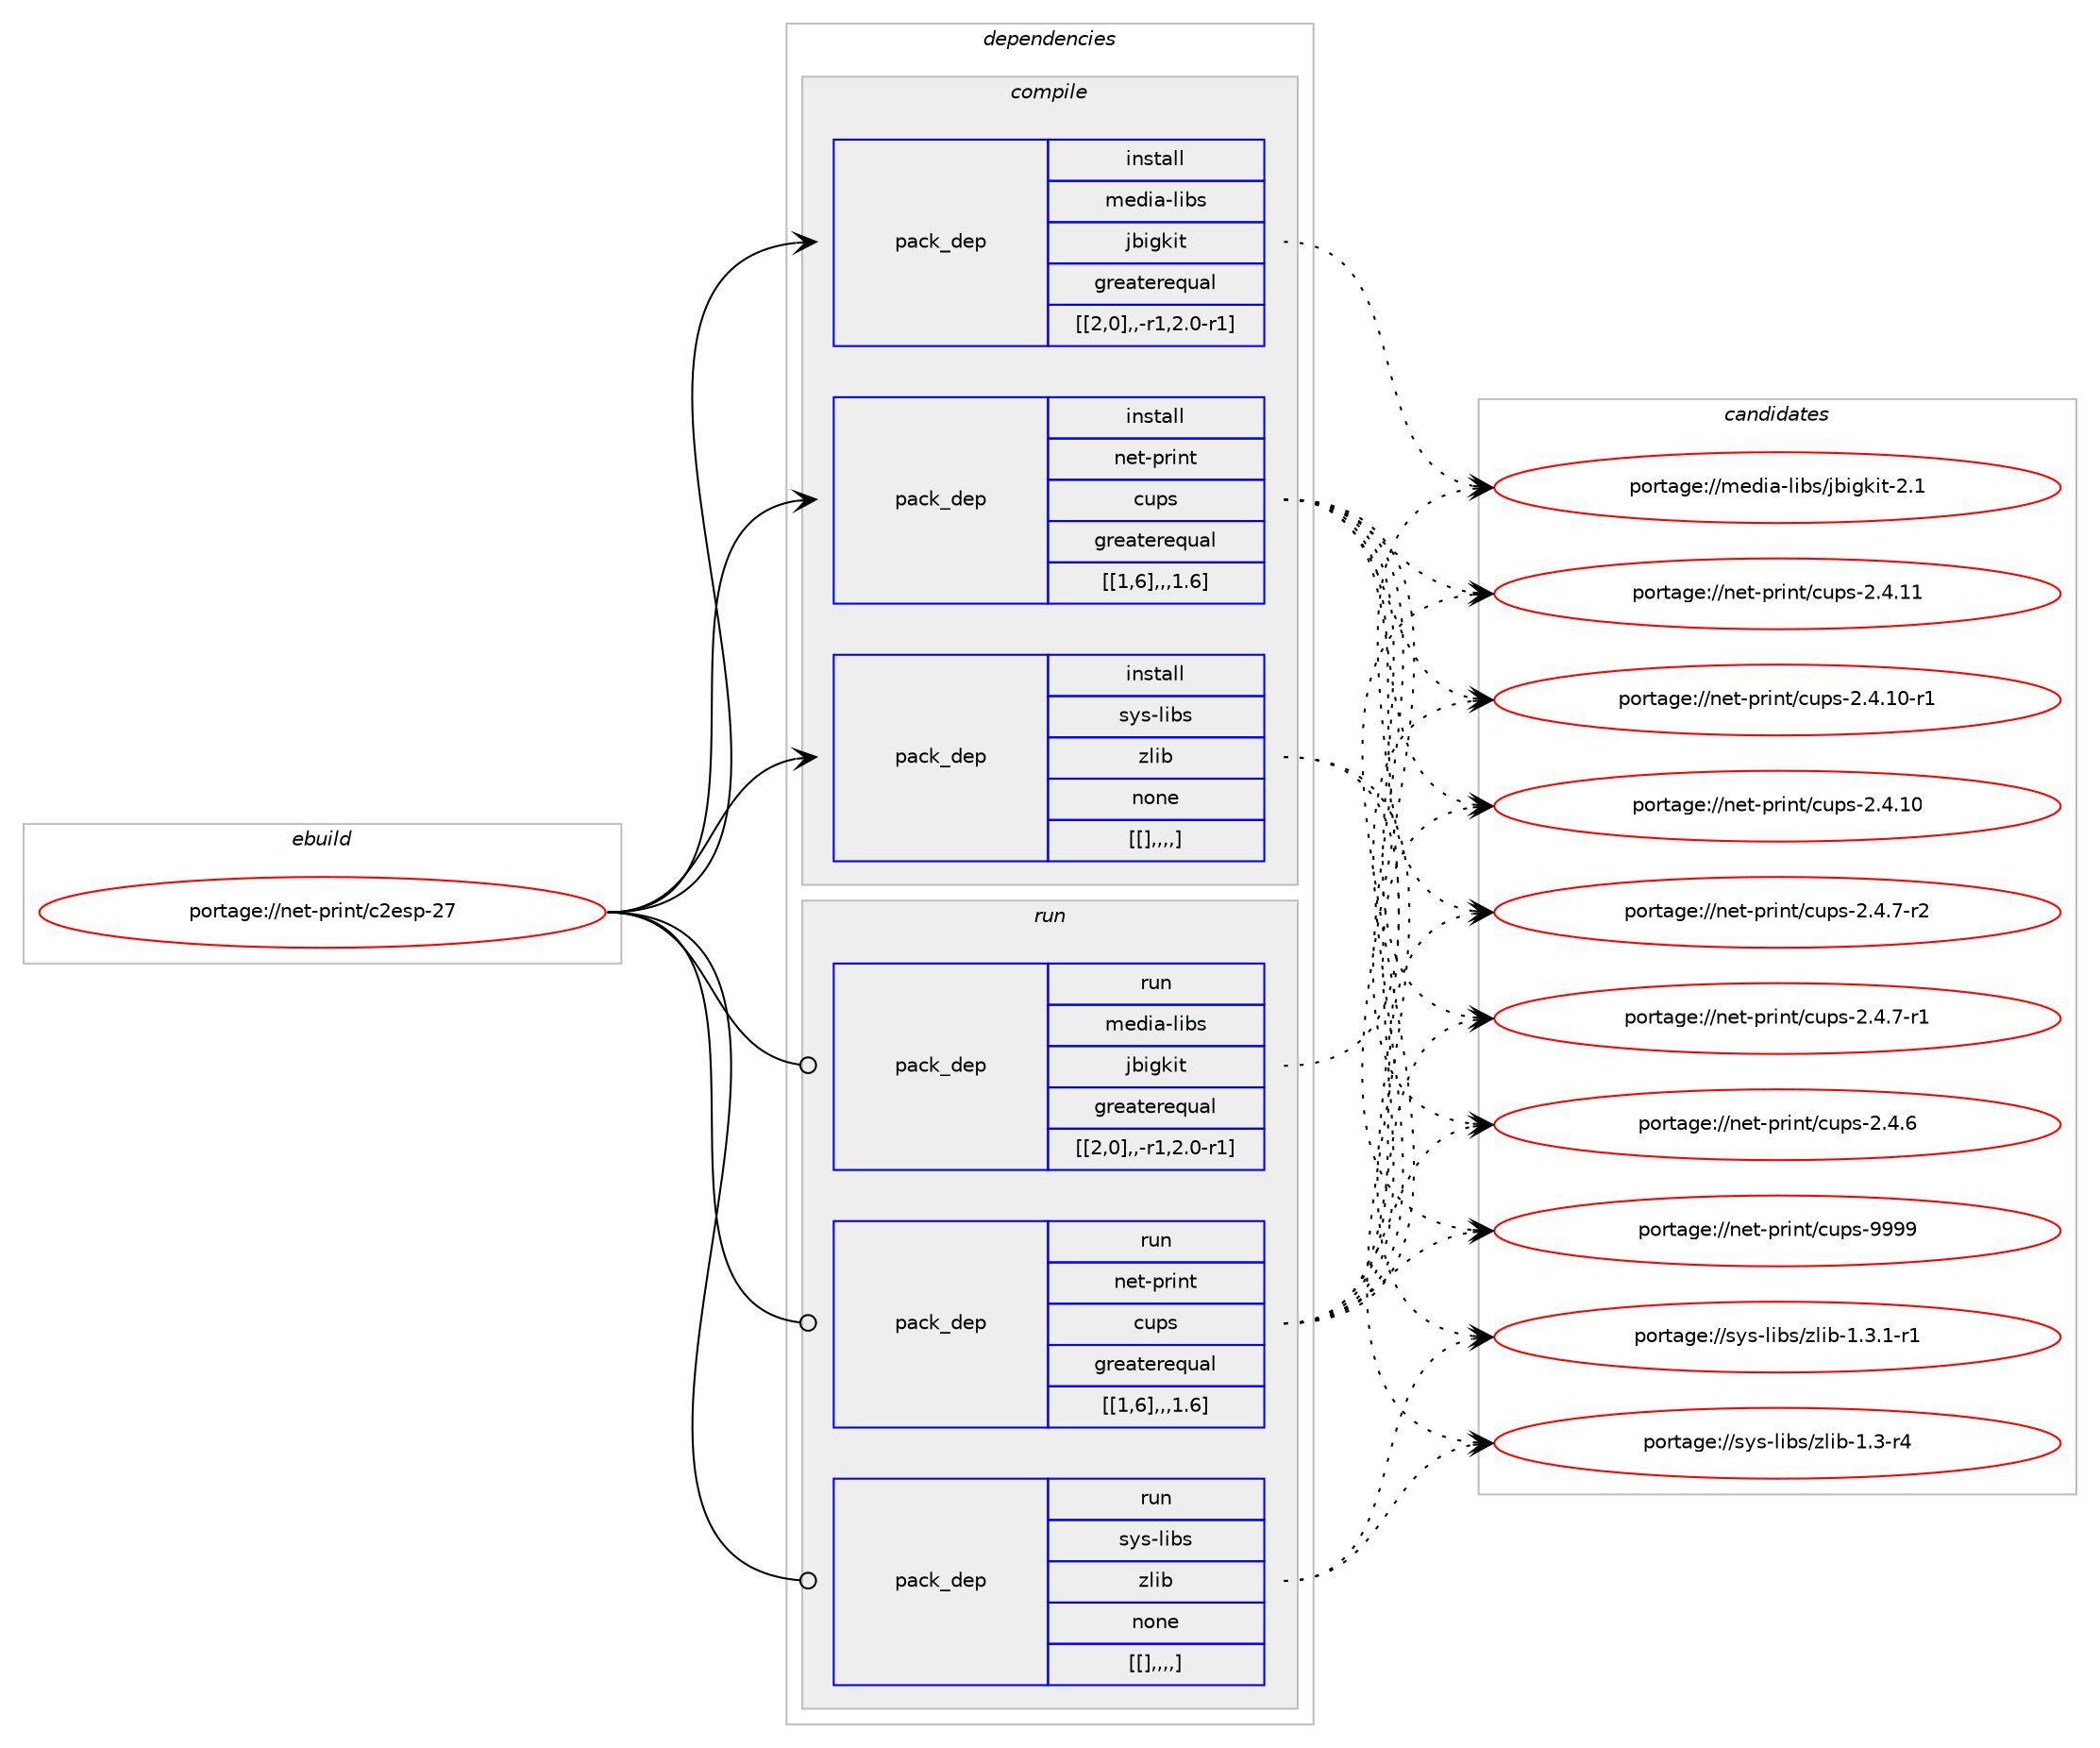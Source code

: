 digraph prolog {

# *************
# Graph options
# *************

newrank=true;
concentrate=true;
compound=true;
graph [rankdir=LR,fontname=Helvetica,fontsize=10,ranksep=1.5];#, ranksep=2.5, nodesep=0.2];
edge  [arrowhead=vee];
node  [fontname=Helvetica,fontsize=10];

# **********
# The ebuild
# **********

subgraph cluster_leftcol {
color=gray;
label=<<i>ebuild</i>>;
id [label="portage://net-print/c2esp-27", color=red, width=4, href="../net-print/c2esp-27.svg"];
}

# ****************
# The dependencies
# ****************

subgraph cluster_midcol {
color=gray;
label=<<i>dependencies</i>>;
subgraph cluster_compile {
fillcolor="#eeeeee";
style=filled;
label=<<i>compile</i>>;
subgraph pack283 {
dependency379 [label=<<TABLE BORDER="0" CELLBORDER="1" CELLSPACING="0" CELLPADDING="4" WIDTH="220"><TR><TD ROWSPAN="6" CELLPADDING="30">pack_dep</TD></TR><TR><TD WIDTH="110">install</TD></TR><TR><TD>media-libs</TD></TR><TR><TD>jbigkit</TD></TR><TR><TD>greaterequal</TD></TR><TR><TD>[[2,0],,-r1,2.0-r1]</TD></TR></TABLE>>, shape=none, color=blue];
}
id:e -> dependency379:w [weight=20,style="solid",arrowhead="vee"];
subgraph pack292 {
dependency384 [label=<<TABLE BORDER="0" CELLBORDER="1" CELLSPACING="0" CELLPADDING="4" WIDTH="220"><TR><TD ROWSPAN="6" CELLPADDING="30">pack_dep</TD></TR><TR><TD WIDTH="110">install</TD></TR><TR><TD>net-print</TD></TR><TR><TD>cups</TD></TR><TR><TD>greaterequal</TD></TR><TR><TD>[[1,6],,,1.6]</TD></TR></TABLE>>, shape=none, color=blue];
}
id:e -> dependency384:w [weight=20,style="solid",arrowhead="vee"];
subgraph pack301 {
dependency396 [label=<<TABLE BORDER="0" CELLBORDER="1" CELLSPACING="0" CELLPADDING="4" WIDTH="220"><TR><TD ROWSPAN="6" CELLPADDING="30">pack_dep</TD></TR><TR><TD WIDTH="110">install</TD></TR><TR><TD>sys-libs</TD></TR><TR><TD>zlib</TD></TR><TR><TD>none</TD></TR><TR><TD>[[],,,,]</TD></TR></TABLE>>, shape=none, color=blue];
}
id:e -> dependency396:w [weight=20,style="solid",arrowhead="vee"];
}
subgraph cluster_compileandrun {
fillcolor="#eeeeee";
style=filled;
label=<<i>compile and run</i>>;
}
subgraph cluster_run {
fillcolor="#eeeeee";
style=filled;
label=<<i>run</i>>;
subgraph pack306 {
dependency400 [label=<<TABLE BORDER="0" CELLBORDER="1" CELLSPACING="0" CELLPADDING="4" WIDTH="220"><TR><TD ROWSPAN="6" CELLPADDING="30">pack_dep</TD></TR><TR><TD WIDTH="110">run</TD></TR><TR><TD>media-libs</TD></TR><TR><TD>jbigkit</TD></TR><TR><TD>greaterequal</TD></TR><TR><TD>[[2,0],,-r1,2.0-r1]</TD></TR></TABLE>>, shape=none, color=blue];
}
id:e -> dependency400:w [weight=20,style="solid",arrowhead="odot"];
subgraph pack309 {
dependency410 [label=<<TABLE BORDER="0" CELLBORDER="1" CELLSPACING="0" CELLPADDING="4" WIDTH="220"><TR><TD ROWSPAN="6" CELLPADDING="30">pack_dep</TD></TR><TR><TD WIDTH="110">run</TD></TR><TR><TD>net-print</TD></TR><TR><TD>cups</TD></TR><TR><TD>greaterequal</TD></TR><TR><TD>[[1,6],,,1.6]</TD></TR></TABLE>>, shape=none, color=blue];
}
id:e -> dependency410:w [weight=20,style="solid",arrowhead="odot"];
subgraph pack315 {
dependency415 [label=<<TABLE BORDER="0" CELLBORDER="1" CELLSPACING="0" CELLPADDING="4" WIDTH="220"><TR><TD ROWSPAN="6" CELLPADDING="30">pack_dep</TD></TR><TR><TD WIDTH="110">run</TD></TR><TR><TD>sys-libs</TD></TR><TR><TD>zlib</TD></TR><TR><TD>none</TD></TR><TR><TD>[[],,,,]</TD></TR></TABLE>>, shape=none, color=blue];
}
id:e -> dependency415:w [weight=20,style="solid",arrowhead="odot"];
}
}

# **************
# The candidates
# **************

subgraph cluster_choices {
rank=same;
color=gray;
label=<<i>candidates</i>>;

subgraph choice173 {
color=black;
nodesep=1;
choice109101100105974510810598115471069810510310710511645504649 [label="portage://media-libs/jbigkit-2.1", color=red, width=4,href="../media-libs/jbigkit-2.1.svg"];
dependency379:e -> choice109101100105974510810598115471069810510310710511645504649:w [style=dotted,weight="100"];
}
subgraph choice175 {
color=black;
nodesep=1;
choice1101011164511211410511011647991171121154557575757 [label="portage://net-print/cups-9999", color=red, width=4,href="../net-print/cups-9999.svg"];
choice11010111645112114105110116479911711211545504652464949 [label="portage://net-print/cups-2.4.11", color=red, width=4,href="../net-print/cups-2.4.11.svg"];
choice110101116451121141051101164799117112115455046524649484511449 [label="portage://net-print/cups-2.4.10-r1", color=red, width=4,href="../net-print/cups-2.4.10-r1.svg"];
choice11010111645112114105110116479911711211545504652464948 [label="portage://net-print/cups-2.4.10", color=red, width=4,href="../net-print/cups-2.4.10.svg"];
choice1101011164511211410511011647991171121154550465246554511450 [label="portage://net-print/cups-2.4.7-r2", color=red, width=4,href="../net-print/cups-2.4.7-r2.svg"];
choice1101011164511211410511011647991171121154550465246554511449 [label="portage://net-print/cups-2.4.7-r1", color=red, width=4,href="../net-print/cups-2.4.7-r1.svg"];
choice110101116451121141051101164799117112115455046524654 [label="portage://net-print/cups-2.4.6", color=red, width=4,href="../net-print/cups-2.4.6.svg"];
dependency384:e -> choice1101011164511211410511011647991171121154557575757:w [style=dotted,weight="100"];
dependency384:e -> choice11010111645112114105110116479911711211545504652464949:w [style=dotted,weight="100"];
dependency384:e -> choice110101116451121141051101164799117112115455046524649484511449:w [style=dotted,weight="100"];
dependency384:e -> choice11010111645112114105110116479911711211545504652464948:w [style=dotted,weight="100"];
dependency384:e -> choice1101011164511211410511011647991171121154550465246554511450:w [style=dotted,weight="100"];
dependency384:e -> choice1101011164511211410511011647991171121154550465246554511449:w [style=dotted,weight="100"];
dependency384:e -> choice110101116451121141051101164799117112115455046524654:w [style=dotted,weight="100"];
}
subgraph choice180 {
color=black;
nodesep=1;
choice115121115451081059811547122108105984549465146494511449 [label="portage://sys-libs/zlib-1.3.1-r1", color=red, width=4,href="../sys-libs/zlib-1.3.1-r1.svg"];
choice11512111545108105981154712210810598454946514511452 [label="portage://sys-libs/zlib-1.3-r4", color=red, width=4,href="../sys-libs/zlib-1.3-r4.svg"];
dependency396:e -> choice115121115451081059811547122108105984549465146494511449:w [style=dotted,weight="100"];
dependency396:e -> choice11512111545108105981154712210810598454946514511452:w [style=dotted,weight="100"];
}
subgraph choice198 {
color=black;
nodesep=1;
choice109101100105974510810598115471069810510310710511645504649 [label="portage://media-libs/jbigkit-2.1", color=red, width=4,href="../media-libs/jbigkit-2.1.svg"];
dependency400:e -> choice109101100105974510810598115471069810510310710511645504649:w [style=dotted,weight="100"];
}
subgraph choice201 {
color=black;
nodesep=1;
choice1101011164511211410511011647991171121154557575757 [label="portage://net-print/cups-9999", color=red, width=4,href="../net-print/cups-9999.svg"];
choice11010111645112114105110116479911711211545504652464949 [label="portage://net-print/cups-2.4.11", color=red, width=4,href="../net-print/cups-2.4.11.svg"];
choice110101116451121141051101164799117112115455046524649484511449 [label="portage://net-print/cups-2.4.10-r1", color=red, width=4,href="../net-print/cups-2.4.10-r1.svg"];
choice11010111645112114105110116479911711211545504652464948 [label="portage://net-print/cups-2.4.10", color=red, width=4,href="../net-print/cups-2.4.10.svg"];
choice1101011164511211410511011647991171121154550465246554511450 [label="portage://net-print/cups-2.4.7-r2", color=red, width=4,href="../net-print/cups-2.4.7-r2.svg"];
choice1101011164511211410511011647991171121154550465246554511449 [label="portage://net-print/cups-2.4.7-r1", color=red, width=4,href="../net-print/cups-2.4.7-r1.svg"];
choice110101116451121141051101164799117112115455046524654 [label="portage://net-print/cups-2.4.6", color=red, width=4,href="../net-print/cups-2.4.6.svg"];
dependency410:e -> choice1101011164511211410511011647991171121154557575757:w [style=dotted,weight="100"];
dependency410:e -> choice11010111645112114105110116479911711211545504652464949:w [style=dotted,weight="100"];
dependency410:e -> choice110101116451121141051101164799117112115455046524649484511449:w [style=dotted,weight="100"];
dependency410:e -> choice11010111645112114105110116479911711211545504652464948:w [style=dotted,weight="100"];
dependency410:e -> choice1101011164511211410511011647991171121154550465246554511450:w [style=dotted,weight="100"];
dependency410:e -> choice1101011164511211410511011647991171121154550465246554511449:w [style=dotted,weight="100"];
dependency410:e -> choice110101116451121141051101164799117112115455046524654:w [style=dotted,weight="100"];
}
subgraph choice225 {
color=black;
nodesep=1;
choice115121115451081059811547122108105984549465146494511449 [label="portage://sys-libs/zlib-1.3.1-r1", color=red, width=4,href="../sys-libs/zlib-1.3.1-r1.svg"];
choice11512111545108105981154712210810598454946514511452 [label="portage://sys-libs/zlib-1.3-r4", color=red, width=4,href="../sys-libs/zlib-1.3-r4.svg"];
dependency415:e -> choice115121115451081059811547122108105984549465146494511449:w [style=dotted,weight="100"];
dependency415:e -> choice11512111545108105981154712210810598454946514511452:w [style=dotted,weight="100"];
}
}

}
